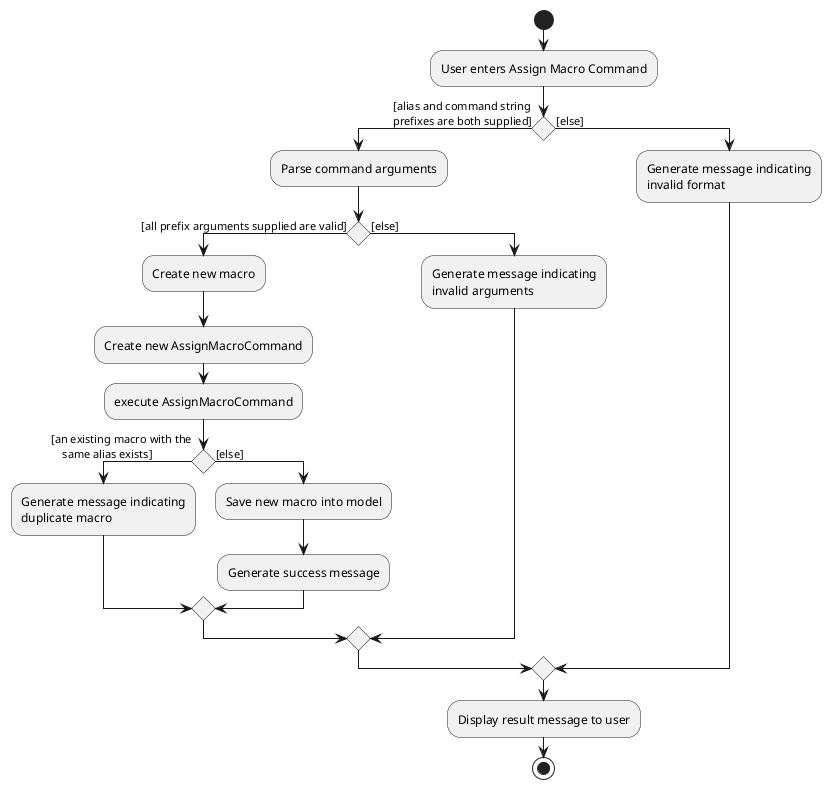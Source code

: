 @startuml
start
:User enters Assign Macro Command;


if () then ([alias and command string
prefixes are both supplied])
  :Parse command arguments;
  if() then ([all prefix arguments supplied are valid])
    :Create new macro;
    :Create new AssignMacroCommand;
    :execute AssignMacroCommand;
    if() then ([an existing macro with the
    same alias exists])
      :Generate message indicating
      duplicate macro;
    else ([else])
      :Save new macro into model;
      :Generate success message;
    endif
  else ([else])
      :Generate message indicating
      invalid arguments;
  endif
else ([else])
  :Generate message indicating
  invalid format;
endif
:Display result message to user;
stop
@enduml
